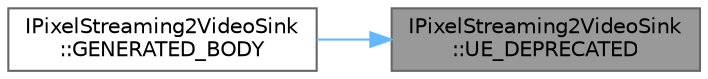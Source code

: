 digraph "IPixelStreaming2VideoSink::UE_DEPRECATED"
{
 // INTERACTIVE_SVG=YES
 // LATEX_PDF_SIZE
  bgcolor="transparent";
  edge [fontname=Helvetica,fontsize=10,labelfontname=Helvetica,labelfontsize=10];
  node [fontname=Helvetica,fontsize=10,shape=box,height=0.2,width=0.4];
  rankdir="RL";
  Node1 [id="Node000001",label="IPixelStreaming2VideoSink\l::UE_DEPRECATED",height=0.2,width=0.4,color="gray40", fillcolor="grey60", style="filled", fontcolor="black",tooltip="Remove a video consumer to remove from the sink."];
  Node1 -> Node2 [id="edge1_Node000001_Node000002",dir="back",color="steelblue1",style="solid",tooltip=" "];
  Node2 [id="Node000002",label="IPixelStreaming2VideoSink\l::GENERATED_BODY",height=0.2,width=0.4,color="grey40", fillcolor="white", style="filled",URL="$d6/d9a/classIPixelStreaming2VideoSink.html#a62099cdce09edda552b11bbeb396ec82",tooltip="Add a video consumer to the sink."];
}
